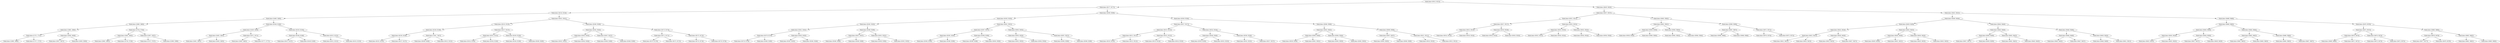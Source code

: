 digraph G{
116806060 [label="Node{data=[9313, 9313]}"]
116806060 -> 1244242406
1244242406 [label="Node{data=[9177, 9177]}"]
1244242406 -> 1470900496
1470900496 [label="Node{data=[6154, 6154]}"]
1470900496 -> 979778117
979778117 [label="Node{data=[5400, 5400]}"]
979778117 -> 237594516
237594516 [label="Node{data=[2660, 2660]}"]
237594516 -> 159957286
159957286 [label="Node{data=[1883, 1883]}"]
159957286 -> 1071287726
1071287726 [label="Node{data=[1721, 1721]}"]
1071287726 -> 887438338
887438338 [label="Node{data=[1690, 1690]}"]
1071287726 -> 1899358413
1899358413 [label="Node{data=[1727, 1727]}"]
159957286 -> 1056671292
1056671292 [label="Node{data=[2658, 2658]}"]
1056671292 -> 1428675504
1428675504 [label="Node{data=[2657, 2657]}"]
1056671292 -> 1212147770
1212147770 [label="Node{data=[2659, 2659]}"]
237594516 -> 370279024
370279024 [label="Node{data=[3734, 3734]}"]
370279024 -> 1958395112
1958395112 [label="Node{data=[3405, 3405]}"]
1958395112 -> 531301268
531301268 [label="Node{data=[2662, 2662]}"]
1958395112 -> 685917795
685917795 [label="Node{data=[3718, 3718]}"]
370279024 -> 786808973
786808973 [label="Node{data=[5397, 5397]}"]
786808973 -> 261710917
261710917 [label="Node{data=[3747, 3747]}"]
786808973 -> 1214869889
1214869889 [label="Node{data=[5399, 5399]}"]
979778117 -> 1921185713
1921185713 [label="Node{data=[6146, 6146]}"]
1921185713 -> 1919135940
1919135940 [label="Node{data=[5429, 5429]}"]
1919135940 -> 907823489
907823489 [label="Node{data=[5402, 5402]}"]
907823489 -> 905626554
905626554 [label="Node{data=[5401, 5401]}"]
907823489 -> 1352701387
1352701387 [label="Node{data=[5403, 5403]}"]
1919135940 -> 1059781259
1059781259 [label="Node{data=[5471, 5471]}"]
1059781259 -> 1798241454
1798241454 [label="Node{data=[5462, 5462]}"]
1059781259 -> 145364322
145364322 [label="Node{data=[5777, 5777]}"]
1921185713 -> 1550894961
1550894961 [label="Node{data=[6150, 6150]}"]
1550894961 -> 879136982
879136982 [label="Node{data=[6148, 6148]}"]
879136982 -> 674349432
674349432 [label="Node{data=[6147, 6147]}"]
879136982 -> 1894301721
1894301721 [label="Node{data=[6149, 6149]}"]
1550894961 -> 712628794
712628794 [label="Node{data=[6152, 6152]}"]
712628794 -> 706289539
706289539 [label="Node{data=[6151, 6151]}"]
712628794 -> 210055609
210055609 [label="Node{data=[6153, 6153]}"]
1470900496 -> 987484216
987484216 [label="Node{data=[9161, 9161]}"]
987484216 -> 1586980179
1586980179 [label="Node{data=[9153, 9153]}"]
1586980179 -> 1007717381
1007717381 [label="Node{data=[6158, 6158]}"]
1007717381 -> 423459527
423459527 [label="Node{data=[6156, 6156]}"]
423459527 -> 2097361864
2097361864 [label="Node{data=[6155, 6155]}"]
423459527 -> 408648902
408648902 [label="Node{data=[6157, 6157]}"]
1007717381 -> 546552684
546552684 [label="Node{data=[7447, 7447]}"]
546552684 -> 1384781563
1384781563 [label="Node{data=[6248, 6248]}"]
546552684 -> 913564177
913564177 [label="Node{data=[9152, 9152]}"]
1586980179 -> 1972176213
1972176213 [label="Node{data=[9157, 9157]}"]
1972176213 -> 1215858771
1215858771 [label="Node{data=[9155, 9155]}"]
1215858771 -> 1254584937
1254584937 [label="Node{data=[9154, 9154]}"]
1215858771 -> 1670210122
1670210122 [label="Node{data=[9156, 9156]}"]
1972176213 -> 2125952195
2125952195 [label="Node{data=[9159, 9159]}"]
2125952195 -> 1912688982
1912688982 [label="Node{data=[9158, 9158]}"]
2125952195 -> 61088069
61088069 [label="Node{data=[9160, 9160]}"]
987484216 -> 196316233
196316233 [label="Node{data=[9169, 9169]}"]
196316233 -> 1315430544
1315430544 [label="Node{data=[9165, 9165]}"]
1315430544 -> 907314155
907314155 [label="Node{data=[9163, 9163]}"]
907314155 -> 345518693
345518693 [label="Node{data=[9162, 9162]}"]
907314155 -> 56505723
56505723 [label="Node{data=[9164, 9164]}"]
1315430544 -> 1917593312
1917593312 [label="Node{data=[9167, 9167]}"]
1917593312 -> 1616242841
1616242841 [label="Node{data=[9166, 9166]}"]
1917593312 -> 889972204
889972204 [label="Node{data=[9168, 9168]}"]
196316233 -> 1200417755
1200417755 [label="Node{data=[9173, 9173]}"]
1200417755 -> 1415884524
1415884524 [label="Node{data=[9171, 9171]}"]
1415884524 -> 456824281
456824281 [label="Node{data=[9170, 9170]}"]
1415884524 -> 1911830487
1911830487 [label="Node{data=[9172, 9172]}"]
1200417755 -> 1367787521
1367787521 [label="Node{data=[9175, 9175]}"]
1367787521 -> 551821075
551821075 [label="Node{data=[9174, 9174]}"]
1367787521 -> 1874842251
1874842251 [label="Node{data=[9176, 9176]}"]
1244242406 -> 1067780644
1067780644 [label="Node{data=[9209, 9209]}"]
1067780644 -> 1476664081
1476664081 [label="Node{data=[9193, 9193]}"]
1476664081 -> 1478007685
1478007685 [label="Node{data=[9185, 9185]}"]
1478007685 -> 1226973575
1226973575 [label="Node{data=[9181, 9181]}"]
1226973575 -> 1581377197
1581377197 [label="Node{data=[9179, 9179]}"]
1581377197 -> 644195047
644195047 [label="Node{data=[9178, 9178]}"]
1581377197 -> 985514269
985514269 [label="Node{data=[9180, 9180]}"]
1226973575 -> 1649140180
1649140180 [label="Node{data=[9183, 9183]}"]
1649140180 -> 862853054
862853054 [label="Node{data=[9182, 9182]}"]
1649140180 -> 949483950
949483950 [label="Node{data=[9184, 9184]}"]
1478007685 -> 1819701896
1819701896 [label="Node{data=[9189, 9189]}"]
1819701896 -> 1359899539
1359899539 [label="Node{data=[9187, 9187]}"]
1359899539 -> 312362475
312362475 [label="Node{data=[9186, 9186]}"]
1359899539 -> 365135007
365135007 [label="Node{data=[9188, 9188]}"]
1819701896 -> 1249789597
1249789597 [label="Node{data=[9191, 9191]}"]
1249789597 -> 1754201778
1754201778 [label="Node{data=[9190, 9190]}"]
1249789597 -> 140468053
140468053 [label="Node{data=[9192, 9192]}"]
1476664081 -> 20039101
20039101 [label="Node{data=[9201, 9201]}"]
20039101 -> 960704936
960704936 [label="Node{data=[9197, 9197]}"]
960704936 -> 640103260
640103260 [label="Node{data=[9195, 9195]}"]
640103260 -> 1416656186
1416656186 [label="Node{data=[9194, 9194]}"]
640103260 -> 1533234724
1533234724 [label="Node{data=[9196, 9196]}"]
960704936 -> 2064513681
2064513681 [label="Node{data=[9199, 9199]}"]
2064513681 -> 1680837503
1680837503 [label="Node{data=[9198, 9198]}"]
2064513681 -> 857865061
857865061 [label="Node{data=[9200, 9200]}"]
20039101 -> 1920110923
1920110923 [label="Node{data=[9205, 9205]}"]
1920110923 -> 1715414246
1715414246 [label="Node{data=[9203, 9203]}"]
1715414246 -> 2119380781
2119380781 [label="Node{data=[9202, 9202]}"]
1715414246 -> 1108674897
1108674897 [label="Node{data=[9204, 9204]}"]
1920110923 -> 613097617
613097617 [label="Node{data=[9207, 9207]}"]
613097617 -> 990656754
990656754 [label="Node{data=[9206, 9206]}"]
613097617 -> 1556173561
1556173561 [label="Node{data=[9208, 9208]}"]
1067780644 -> 921999281
921999281 [label="Node{data=[9258, 9258]}"]
921999281 -> 1267115606
1267115606 [label="Node{data=[9217, 9217]}"]
1267115606 -> 286772348
286772348 [label="Node{data=[9213, 9213]}"]
286772348 -> 1201078845
1201078845 [label="Node{data=[9211, 9211]}"]
1201078845 -> 1439452257
1439452257 [label="Node{data=[9210, 9210]}"]
1201078845 -> 721876120
721876120 [label="Node{data=[9212, 9212]}"]
286772348 -> 81639848
81639848 [label="Node{data=[9215, 9215]}"]
81639848 -> 2066011620
2066011620 [label="Node{data=[9214, 9214]}"]
81639848 -> 1279013285
1279013285 [label="Node{data=[9216, 9216]}"]
1267115606 -> 1342357134
1342357134 [label="Node{data=[9254, 9254]}"]
1342357134 -> 972774879
972774879 [label="Node{data=[9246, 9246]}"]
972774879 -> 1680684273
1680684273 [label="Node{data=[9226, 9226]}"]
972774879 -> 1236369608
1236369608 [label="Node{data=[9253, 9253]}"]
1342357134 -> 201499070
201499070 [label="Node{data=[9256, 9256]}"]
201499070 -> 1869873220
1869873220 [label="Node{data=[9255, 9255]}"]
201499070 -> 1651715047
1651715047 [label="Node{data=[9257, 9257]}"]
921999281 -> 662786209
662786209 [label="Node{data=[9266, 9266]}"]
662786209 -> 1041697470
1041697470 [label="Node{data=[9262, 9262]}"]
1041697470 -> 1898859288
1898859288 [label="Node{data=[9260, 9260]}"]
1898859288 -> 184117961
184117961 [label="Node{data=[9259, 9259]}"]
1898859288 -> 667957103
667957103 [label="Node{data=[9261, 9261]}"]
1041697470 -> 563383249
563383249 [label="Node{data=[9264, 9264]}"]
563383249 -> 576811632
576811632 [label="Node{data=[9263, 9263]}"]
563383249 -> 1661987799
1661987799 [label="Node{data=[9265, 9265]}"]
662786209 -> 1170391958
1170391958 [label="Node{data=[9309, 9309]}"]
1170391958 -> 1082987260
1082987260 [label="Node{data=[9307, 9307]}"]
1082987260 -> 1775639151
1775639151 [label="Node{data=[9303, 9303]}"]
1082987260 -> 1973093841
1973093841 [label="Node{data=[9308, 9308]}"]
1170391958 -> 647411335
647411335 [label="Node{data=[9311, 9311]}"]
647411335 -> 245652059
245652059 [label="Node{data=[9310, 9310]}"]
647411335 -> 1475886210
1475886210 [label="Node{data=[9312, 9312]}"]
116806060 -> 2053115425
2053115425 [label="Node{data=[9420, 9420]}"]
2053115425 -> 1775349092
1775349092 [label="Node{data=[9357, 9357]}"]
1775349092 -> 1166754951
1166754951 [label="Node{data=[9321, 9321]}"]
1166754951 -> 1392602264
1392602264 [label="Node{data=[9317, 9317]}"]
1392602264 -> 694841823
694841823 [label="Node{data=[9315, 9315]}"]
694841823 -> 1303659291
1303659291 [label="Node{data=[9314, 9314]}"]
694841823 -> 1384421718
1384421718 [label="Node{data=[9316, 9316]}"]
1392602264 -> 179915314
179915314 [label="Node{data=[9319, 9319]}"]
179915314 -> 1881617971
1881617971 [label="Node{data=[9318, 9318]}"]
179915314 -> 526655415
526655415 [label="Node{data=[9320, 9320]}"]
1166754951 -> 1776057124
1776057124 [label="Node{data=[9325, 9325]}"]
1776057124 -> 695489783
695489783 [label="Node{data=[9323, 9323]}"]
695489783 -> 1613461828
1613461828 [label="Node{data=[9322, 9322]}"]
695489783 -> 1603095377
1603095377 [label="Node{data=[9324, 9324]}"]
1776057124 -> 1434590943
1434590943 [label="Node{data=[9355, 9355]}"]
1434590943 -> 1582967668
1582967668 [label="Node{data=[9354, 9354]}"]
1434590943 -> 1702926498
1702926498 [label="Node{data=[9356, 9356]}"]
1775349092 -> 1348632704
1348632704 [label="Node{data=[9365, 9365]}"]
1348632704 -> 357767349
357767349 [label="Node{data=[9361, 9361]}"]
357767349 -> 450728160
450728160 [label="Node{data=[9359, 9359]}"]
450728160 -> 2079936145
2079936145 [label="Node{data=[9358, 9358]}"]
450728160 -> 1071364078
1071364078 [label="Node{data=[9360, 9360]}"]
357767349 -> 851478032
851478032 [label="Node{data=[9363, 9363]}"]
851478032 -> 1156336184
1156336184 [label="Node{data=[9362, 9362]}"]
851478032 -> 1968179698
1968179698 [label="Node{data=[9364, 9364]}"]
1348632704 -> 391554161
391554161 [label="Node{data=[9369, 9369]}"]
391554161 -> 563105933
563105933 [label="Node{data=[9367, 9367]}"]
563105933 -> 118186765
118186765 [label="Node{data=[9366, 9366]}"]
563105933 -> 1927406983
1927406983 [label="Node{data=[9368, 9368]}"]
391554161 -> 1345757830
1345757830 [label="Node{data=[9371, 9371]}"]
1345757830 -> 1937867829
1937867829 [label="Node{data=[9370, 9370]}"]
1345757830 -> 802062915
802062915 [label="Node{data=[9372, 9372]}"]
2053115425 -> 1392412640
1392412640 [label="Node{data=[9452, 9452]}"]
1392412640 -> 926498219
926498219 [label="Node{data=[9436, 9436]}"]
926498219 -> 1214687061
1214687061 [label="Node{data=[9428, 9428]}"]
1214687061 -> 325183616
325183616 [label="Node{data=[9424, 9424]}"]
325183616 -> 889633931
889633931 [label="Node{data=[9422, 9422]}"]
889633931 -> 1269566437
1269566437 [label="Node{data=[9421, 9421]}"]
889633931 -> 915231178
915231178 [label="Node{data=[9423, 9423]}"]
325183616 -> 708090483
708090483 [label="Node{data=[9426, 9426]}"]
708090483 -> 718702938
718702938 [label="Node{data=[9425, 9425]}"]
708090483 -> 17714374
17714374 [label="Node{data=[9427, 9427]}"]
1214687061 -> 1565613612
1565613612 [label="Node{data=[9432, 9432]}"]
1565613612 -> 1404608759
1404608759 [label="Node{data=[9430, 9430]}"]
1404608759 -> 1295679363
1295679363 [label="Node{data=[9429, 9429]}"]
1404608759 -> 1050768030
1050768030 [label="Node{data=[9431, 9431]}"]
1565613612 -> 1767304024
1767304024 [label="Node{data=[9434, 9434]}"]
1767304024 -> 2147434909
2147434909 [label="Node{data=[9433, 9433]}"]
1767304024 -> 1630007174
1630007174 [label="Node{data=[9435, 9435]}"]
926498219 -> 1411863742
1411863742 [label="Node{data=[9444, 9444]}"]
1411863742 -> 183859529
183859529 [label="Node{data=[9440, 9440]}"]
183859529 -> 260256291
260256291 [label="Node{data=[9438, 9438]}"]
260256291 -> 1367783306
1367783306 [label="Node{data=[9437, 9437]}"]
260256291 -> 1063951264
1063951264 [label="Node{data=[9439, 9439]}"]
183859529 -> 510956085
510956085 [label="Node{data=[9442, 9442]}"]
510956085 -> 141601266
141601266 [label="Node{data=[9441, 9441]}"]
510956085 -> 1814984081
1814984081 [label="Node{data=[9443, 9443]}"]
1411863742 -> 133321775
133321775 [label="Node{data=[9448, 9448]}"]
133321775 -> 1034783710
1034783710 [label="Node{data=[9446, 9446]}"]
1034783710 -> 807377568
807377568 [label="Node{data=[9445, 9445]}"]
1034783710 -> 797107151
797107151 [label="Node{data=[9447, 9447]}"]
133321775 -> 977574204
977574204 [label="Node{data=[9450, 9450]}"]
977574204 -> 1801848529
1801848529 [label="Node{data=[9449, 9449]}"]
977574204 -> 660626311
660626311 [label="Node{data=[9451, 9451]}"]
1392412640 -> 532957247
532957247 [label="Node{data=[9468, 9468]}"]
532957247 -> 30912386
30912386 [label="Node{data=[9460, 9460]}"]
30912386 -> 1524396519
1524396519 [label="Node{data=[9456, 9456]}"]
1524396519 -> 2143659352
2143659352 [label="Node{data=[9454, 9454]}"]
2143659352 -> 1123913519
1123913519 [label="Node{data=[9453, 9453]}"]
2143659352 -> 2129302349
2129302349 [label="Node{data=[9455, 9455]}"]
1524396519 -> 1191220798
1191220798 [label="Node{data=[9458, 9458]}"]
1191220798 -> 356324579
356324579 [label="Node{data=[9457, 9457]}"]
1191220798 -> 991393180
991393180 [label="Node{data=[9459, 9459]}"]
30912386 -> 298711368
298711368 [label="Node{data=[9464, 9464]}"]
298711368 -> 1379875881
1379875881 [label="Node{data=[9462, 9462]}"]
1379875881 -> 802730113
802730113 [label="Node{data=[9461, 9461]}"]
1379875881 -> 803441523
803441523 [label="Node{data=[9463, 9463]}"]
298711368 -> 1360670846
1360670846 [label="Node{data=[9466, 9466]}"]
1360670846 -> 2062516224
2062516224 [label="Node{data=[9465, 9465]}"]
1360670846 -> 282688356
282688356 [label="Node{data=[9467, 9467]}"]
532957247 -> 592626207
592626207 [label="Node{data=[9476, 9476]}"]
592626207 -> 600543179
600543179 [label="Node{data=[9472, 9472]}"]
600543179 -> 631436338
631436338 [label="Node{data=[9470, 9470]}"]
631436338 -> 2130422201
2130422201 [label="Node{data=[9469, 9469]}"]
631436338 -> 1267523139
1267523139 [label="Node{data=[9471, 9471]}"]
600543179 -> 885437742
885437742 [label="Node{data=[9474, 9474]}"]
885437742 -> 116901088
116901088 [label="Node{data=[9473, 9473]}"]
885437742 -> 635569126
635569126 [label="Node{data=[9475, 9475]}"]
592626207 -> 145866719
145866719 [label="Node{data=[9480, 9480]}"]
145866719 -> 157226018
157226018 [label="Node{data=[9478, 9478]}"]
157226018 -> 834081069
834081069 [label="Node{data=[9477, 9477]}"]
157226018 -> 75483598
75483598 [label="Node{data=[9479, 9479]}"]
145866719 -> 28692953
28692953 [label="Node{data=[9482, 9482]}"]
28692953 -> 1882860489
1882860489 [label="Node{data=[9481, 9481]}"]
28692953 -> 2030920346
2030920346 [label="Node{data=[9483, 9483]}"]
}